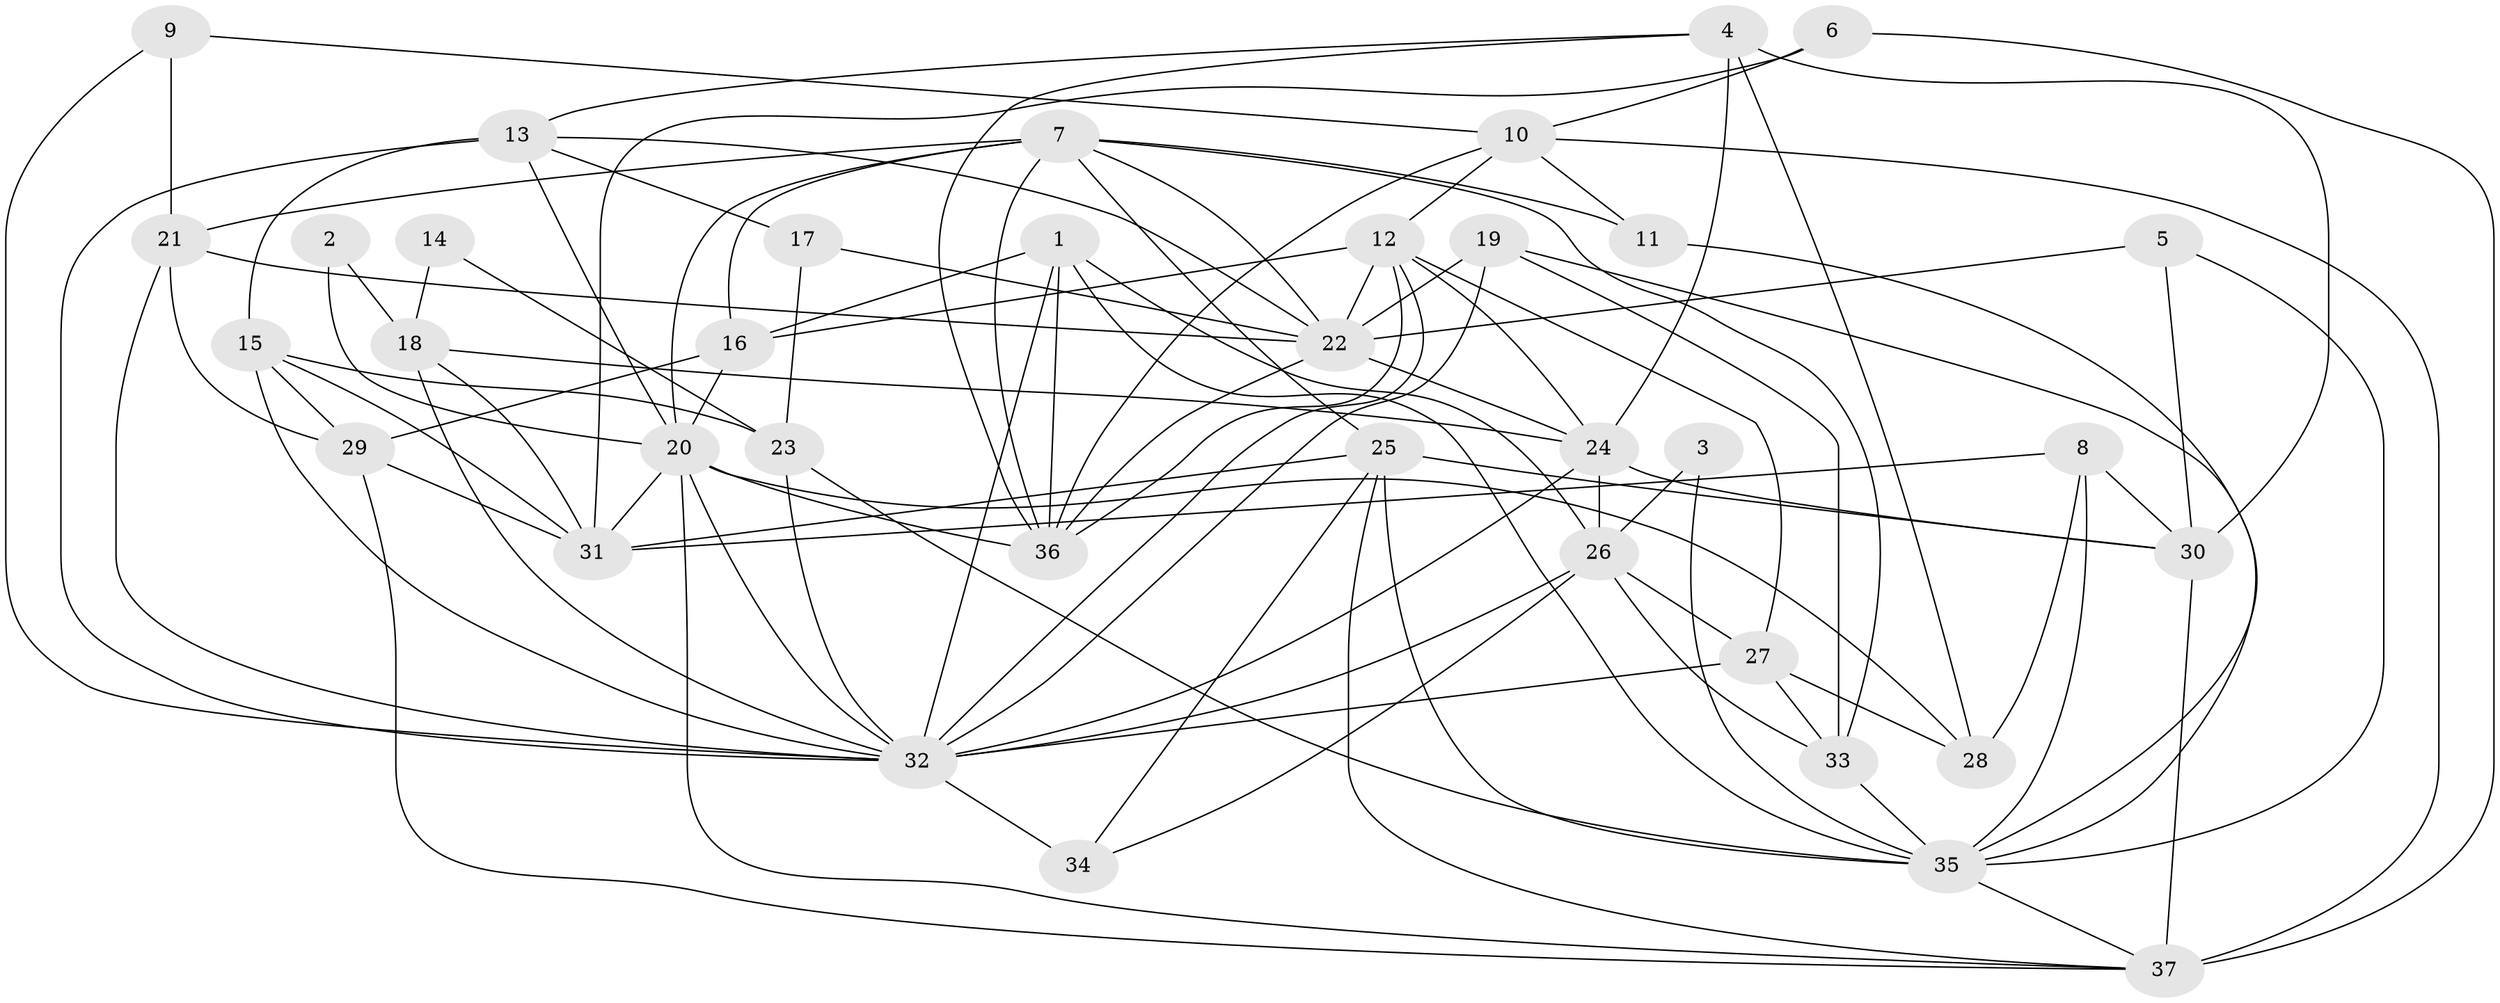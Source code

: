 // original degree distribution, {2: 0.1232876712328767, 6: 0.1232876712328767, 7: 0.0410958904109589, 3: 0.2876712328767123, 5: 0.1095890410958904, 4: 0.3013698630136986, 8: 0.0136986301369863}
// Generated by graph-tools (version 1.1) at 2025/26/03/09/25 03:26:11]
// undirected, 37 vertices, 101 edges
graph export_dot {
graph [start="1"]
  node [color=gray90,style=filled];
  1;
  2;
  3;
  4;
  5;
  6;
  7;
  8;
  9;
  10;
  11;
  12;
  13;
  14;
  15;
  16;
  17;
  18;
  19;
  20;
  21;
  22;
  23;
  24;
  25;
  26;
  27;
  28;
  29;
  30;
  31;
  32;
  33;
  34;
  35;
  36;
  37;
  1 -- 16 [weight=1.0];
  1 -- 26 [weight=1.0];
  1 -- 32 [weight=1.0];
  1 -- 35 [weight=1.0];
  1 -- 36 [weight=1.0];
  2 -- 18 [weight=1.0];
  2 -- 20 [weight=1.0];
  3 -- 26 [weight=1.0];
  3 -- 35 [weight=1.0];
  4 -- 13 [weight=1.0];
  4 -- 24 [weight=2.0];
  4 -- 28 [weight=1.0];
  4 -- 30 [weight=1.0];
  4 -- 36 [weight=1.0];
  5 -- 22 [weight=1.0];
  5 -- 30 [weight=1.0];
  5 -- 35 [weight=1.0];
  6 -- 10 [weight=1.0];
  6 -- 31 [weight=1.0];
  6 -- 37 [weight=1.0];
  7 -- 11 [weight=1.0];
  7 -- 16 [weight=1.0];
  7 -- 20 [weight=1.0];
  7 -- 21 [weight=1.0];
  7 -- 22 [weight=1.0];
  7 -- 25 [weight=1.0];
  7 -- 33 [weight=1.0];
  7 -- 36 [weight=1.0];
  8 -- 28 [weight=1.0];
  8 -- 30 [weight=1.0];
  8 -- 31 [weight=1.0];
  8 -- 35 [weight=1.0];
  9 -- 10 [weight=1.0];
  9 -- 21 [weight=1.0];
  9 -- 32 [weight=1.0];
  10 -- 11 [weight=1.0];
  10 -- 12 [weight=1.0];
  10 -- 36 [weight=1.0];
  10 -- 37 [weight=1.0];
  11 -- 35 [weight=1.0];
  12 -- 16 [weight=1.0];
  12 -- 22 [weight=1.0];
  12 -- 24 [weight=1.0];
  12 -- 27 [weight=1.0];
  12 -- 32 [weight=1.0];
  12 -- 36 [weight=1.0];
  13 -- 15 [weight=1.0];
  13 -- 17 [weight=1.0];
  13 -- 20 [weight=1.0];
  13 -- 22 [weight=1.0];
  13 -- 32 [weight=1.0];
  14 -- 18 [weight=1.0];
  14 -- 23 [weight=1.0];
  15 -- 23 [weight=1.0];
  15 -- 29 [weight=1.0];
  15 -- 31 [weight=1.0];
  15 -- 32 [weight=1.0];
  16 -- 20 [weight=1.0];
  16 -- 29 [weight=1.0];
  17 -- 22 [weight=1.0];
  17 -- 23 [weight=1.0];
  18 -- 24 [weight=2.0];
  18 -- 31 [weight=1.0];
  18 -- 32 [weight=1.0];
  19 -- 22 [weight=1.0];
  19 -- 32 [weight=2.0];
  19 -- 33 [weight=1.0];
  19 -- 35 [weight=1.0];
  20 -- 28 [weight=1.0];
  20 -- 31 [weight=1.0];
  20 -- 32 [weight=1.0];
  20 -- 36 [weight=1.0];
  20 -- 37 [weight=1.0];
  21 -- 22 [weight=1.0];
  21 -- 29 [weight=1.0];
  21 -- 32 [weight=1.0];
  22 -- 24 [weight=1.0];
  22 -- 36 [weight=1.0];
  23 -- 32 [weight=1.0];
  23 -- 35 [weight=1.0];
  24 -- 26 [weight=1.0];
  24 -- 30 [weight=1.0];
  24 -- 32 [weight=1.0];
  25 -- 30 [weight=1.0];
  25 -- 31 [weight=1.0];
  25 -- 34 [weight=1.0];
  25 -- 35 [weight=1.0];
  25 -- 37 [weight=1.0];
  26 -- 27 [weight=1.0];
  26 -- 32 [weight=1.0];
  26 -- 33 [weight=1.0];
  26 -- 34 [weight=1.0];
  27 -- 28 [weight=1.0];
  27 -- 32 [weight=1.0];
  27 -- 33 [weight=1.0];
  29 -- 31 [weight=2.0];
  29 -- 37 [weight=1.0];
  30 -- 37 [weight=2.0];
  32 -- 34 [weight=2.0];
  33 -- 35 [weight=1.0];
  35 -- 37 [weight=1.0];
}
